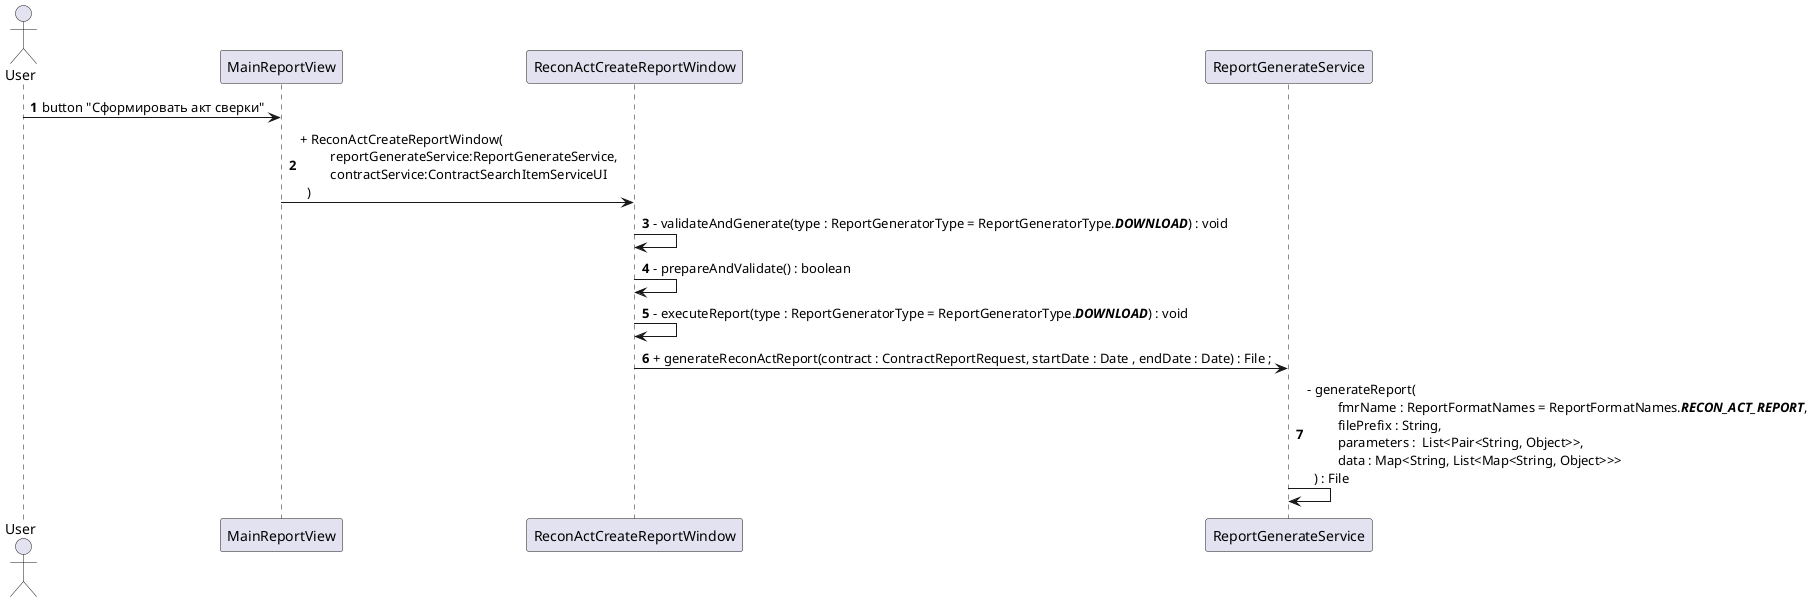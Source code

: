         @startuml
'https://plantuml.com/sequence-diagram

autonumber
actor User
User -> MainReportView : button "Сформировать акт сверки"
MainReportView -> ReconActCreateReportWindow : + ReconActCreateReportWindow(\n\t reportGenerateService:ReportGenerateService,\n\t contractService:ContractSearchItemServiceUI\n  )
ReconActCreateReportWindow -> ReconActCreateReportWindow : - validateAndGenerate(type : ReportGeneratorType = ReportGeneratorType.//**DOWNLOAD**//) : void
ReconActCreateReportWindow -> ReconActCreateReportWindow : - prepareAndValidate() : boolean
ReconActCreateReportWindow -> ReconActCreateReportWindow : - executeReport(type : ReportGeneratorType = ReportGeneratorType.//**DOWNLOAD**//) : void

ReconActCreateReportWindow -> ReportGenerateService : + generateReconActReport(contract : ContractReportRequest, startDate : Date , endDate : Date) : File ;
ReportGenerateService -> ReportGenerateService : - generateReport(\n\t fmrName : ReportFormatNames = ReportFormatNames.//**RECON_ACT_REPORT**//,\n\t filePrefix : String, \n\t parameters :  List<Pair<String, Object>>,\n\t data : Map<String, List<Map<String, Object>>> \n  ) : File
'Bob --> Alice: Authentication Response
'
'Alice -> Bob: Another authentication Request
'Alice <-- Bob: another authentication Response
@enduml